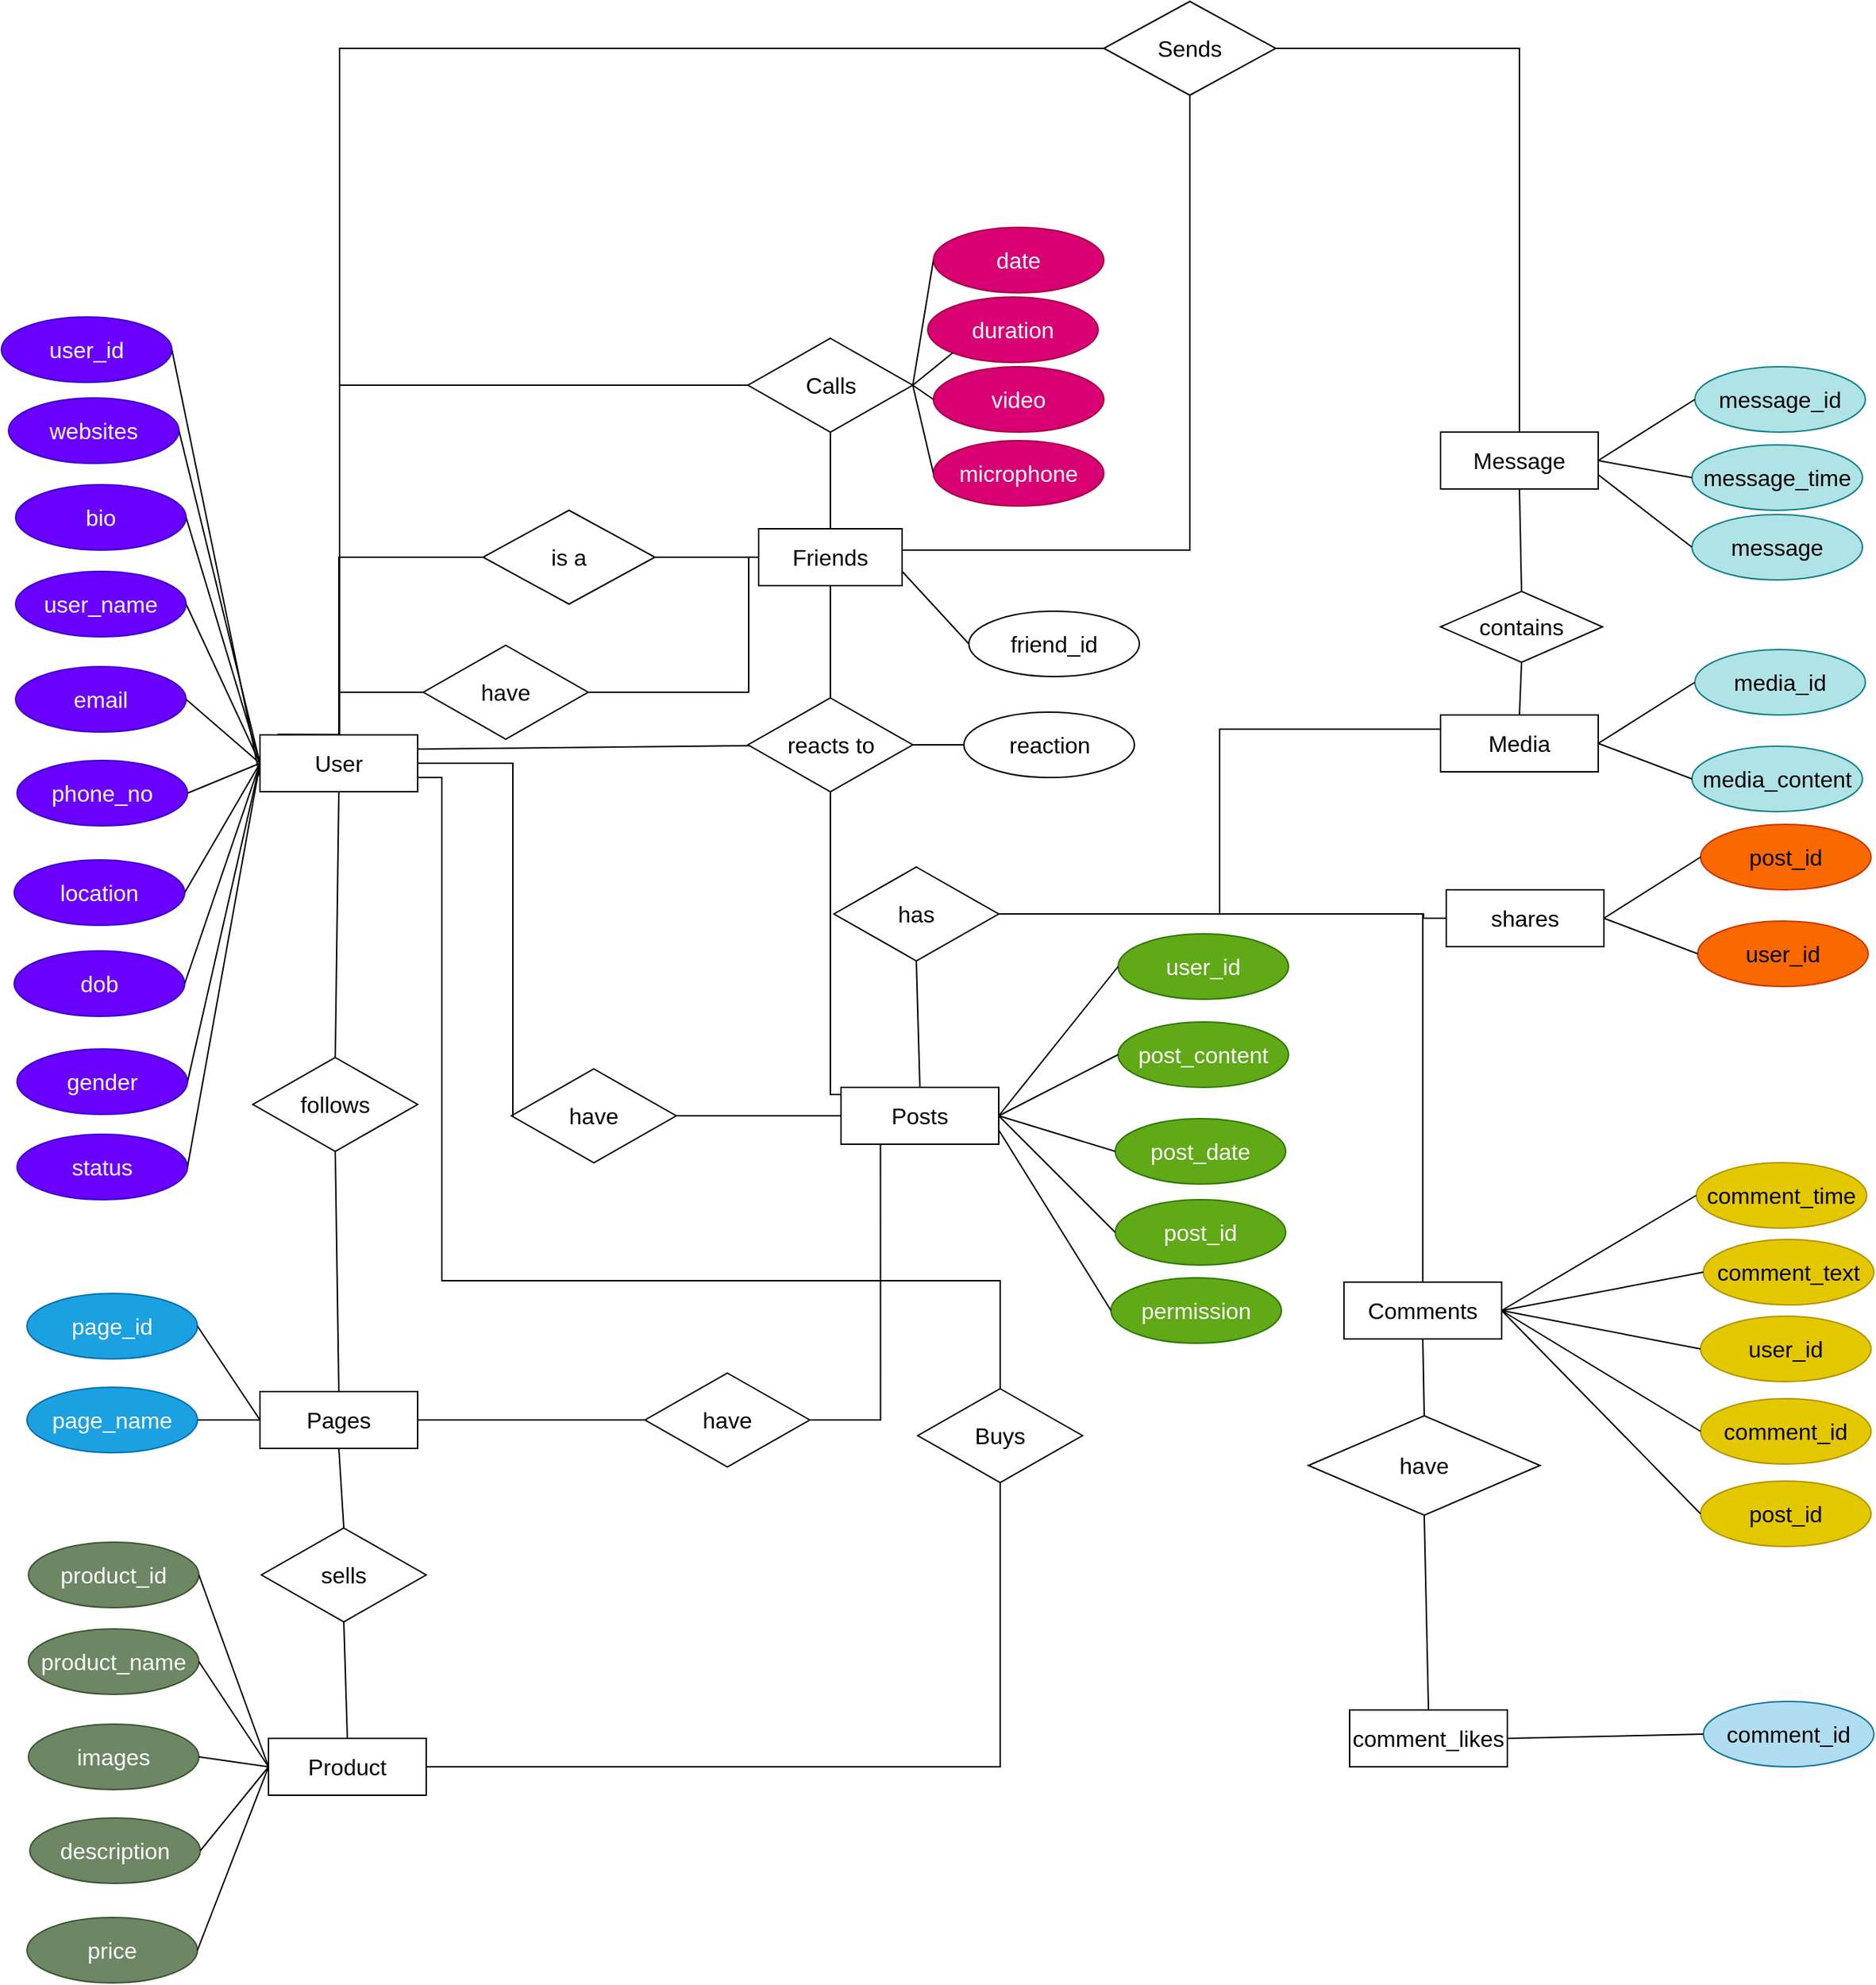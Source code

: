 <mxfile version="21.1.8" type="github">
  <diagram name="Page-1" id="-8sN3UPDvLvvLBqeQGYQ">
    <mxGraphModel dx="1450" dy="941" grid="0" gridSize="10" guides="1" tooltips="1" connect="1" arrows="1" fold="1" page="0" pageScale="1" pageWidth="850" pageHeight="1100" math="0" shadow="0">
      <root>
        <mxCell id="0" />
        <mxCell id="1" parent="0" />
        <mxCell id="wl2WWaKPfZZMzR-r66IU-1" value="email" style="ellipse;whiteSpace=wrap;html=1;fontSize=16;fillColor=#6a00ff;strokeColor=#3700CC;fontColor=#ffffff;" parent="1" vertex="1">
          <mxGeometry x="-232" y="114" width="120" height="46" as="geometry" />
        </mxCell>
        <mxCell id="wl2WWaKPfZZMzR-r66IU-2" value="phone_no" style="ellipse;whiteSpace=wrap;html=1;fontSize=16;fillColor=#6a00ff;strokeColor=#3700CC;fontColor=#ffffff;" parent="1" vertex="1">
          <mxGeometry x="-231" y="180" width="120" height="46" as="geometry" />
        </mxCell>
        <mxCell id="wl2WWaKPfZZMzR-r66IU-3" value="User" style="rounded=0;whiteSpace=wrap;html=1;fontSize=16;" parent="1" vertex="1">
          <mxGeometry x="-60" y="162" width="111" height="40" as="geometry" />
        </mxCell>
        <mxCell id="wl2WWaKPfZZMzR-r66IU-4" value="gender" style="ellipse;whiteSpace=wrap;html=1;fontSize=16;fillColor=#6a00ff;strokeColor=#3700CC;fontColor=#ffffff;" parent="1" vertex="1">
          <mxGeometry x="-231" y="383" width="120" height="46" as="geometry" />
        </mxCell>
        <mxCell id="wl2WWaKPfZZMzR-r66IU-5" value="user_name" style="ellipse;whiteSpace=wrap;html=1;fontSize=16;fillColor=#6a00ff;strokeColor=#3700CC;fontColor=#ffffff;" parent="1" vertex="1">
          <mxGeometry x="-232" y="47" width="120" height="46" as="geometry" />
        </mxCell>
        <mxCell id="wl2WWaKPfZZMzR-r66IU-6" value="location" style="ellipse;whiteSpace=wrap;html=1;fontSize=16;fillColor=#6a00ff;strokeColor=#3700CC;fontColor=#ffffff;" parent="1" vertex="1">
          <mxGeometry x="-233" y="250" width="120" height="46" as="geometry" />
        </mxCell>
        <mxCell id="wl2WWaKPfZZMzR-r66IU-7" value="dob" style="ellipse;whiteSpace=wrap;html=1;fontSize=16;fillColor=#6a00ff;strokeColor=#3700CC;fontColor=#ffffff;" parent="1" vertex="1">
          <mxGeometry x="-233" y="314" width="120" height="46" as="geometry" />
        </mxCell>
        <mxCell id="wl2WWaKPfZZMzR-r66IU-8" value="bio" style="ellipse;whiteSpace=wrap;html=1;fontSize=16;fillColor=#6a00ff;strokeColor=#3700CC;fontColor=#ffffff;" parent="1" vertex="1">
          <mxGeometry x="-232" y="-14" width="120" height="46" as="geometry" />
        </mxCell>
        <mxCell id="wl2WWaKPfZZMzR-r66IU-10" value="" style="endArrow=none;html=1;rounded=0;fontSize=12;startSize=8;endSize=8;curved=1;entryX=0;entryY=0.5;entryDx=0;entryDy=0;exitX=1;exitY=0.5;exitDx=0;exitDy=0;" parent="1" source="wl2WWaKPfZZMzR-r66IU-8" target="wl2WWaKPfZZMzR-r66IU-3" edge="1">
          <mxGeometry width="50" height="50" relative="1" as="geometry">
            <mxPoint x="-103" y="13" as="sourcePoint" />
            <mxPoint x="-53" y="-37" as="targetPoint" />
          </mxGeometry>
        </mxCell>
        <mxCell id="wl2WWaKPfZZMzR-r66IU-13" value="" style="endArrow=none;html=1;rounded=0;fontSize=12;startSize=8;endSize=8;curved=1;entryX=0;entryY=0.5;entryDx=0;entryDy=0;exitX=1;exitY=0.5;exitDx=0;exitDy=0;" parent="1" source="wl2WWaKPfZZMzR-r66IU-6" target="wl2WWaKPfZZMzR-r66IU-3" edge="1">
          <mxGeometry width="50" height="50" relative="1" as="geometry">
            <mxPoint x="-103" y="273" as="sourcePoint" />
            <mxPoint x="-60" y="444" as="targetPoint" />
          </mxGeometry>
        </mxCell>
        <mxCell id="wl2WWaKPfZZMzR-r66IU-14" value="" style="endArrow=none;html=1;rounded=0;fontSize=12;startSize=8;endSize=8;curved=1;exitX=1;exitY=0.5;exitDx=0;exitDy=0;entryX=0;entryY=0.5;entryDx=0;entryDy=0;" parent="1" source="wl2WWaKPfZZMzR-r66IU-7" target="wl2WWaKPfZZMzR-r66IU-3" edge="1">
          <mxGeometry width="50" height="50" relative="1" as="geometry">
            <mxPoint x="-107" y="338" as="sourcePoint" />
            <mxPoint x="-64" y="247" as="targetPoint" />
          </mxGeometry>
        </mxCell>
        <mxCell id="wl2WWaKPfZZMzR-r66IU-15" value="" style="endArrow=none;html=1;rounded=0;fontSize=12;startSize=8;endSize=8;curved=1;entryX=0;entryY=0.5;entryDx=0;entryDy=0;exitX=1;exitY=0.5;exitDx=0;exitDy=0;" parent="1" source="wl2WWaKPfZZMzR-r66IU-4" target="wl2WWaKPfZZMzR-r66IU-3" edge="1">
          <mxGeometry width="50" height="50" relative="1" as="geometry">
            <mxPoint x="-111" y="404" as="sourcePoint" />
            <mxPoint x="-64" y="258" as="targetPoint" />
          </mxGeometry>
        </mxCell>
        <mxCell id="wl2WWaKPfZZMzR-r66IU-16" value="" style="endArrow=none;html=1;rounded=0;fontSize=12;startSize=8;endSize=8;curved=1;entryX=0;entryY=0.5;entryDx=0;entryDy=0;exitX=1;exitY=0.5;exitDx=0;exitDy=0;" parent="1" source="wl2WWaKPfZZMzR-r66IU-2" target="wl2WWaKPfZZMzR-r66IU-3" edge="1">
          <mxGeometry width="50" height="50" relative="1" as="geometry">
            <mxPoint x="-107" y="206" as="sourcePoint" />
            <mxPoint x="-56" y="-16" as="targetPoint" />
          </mxGeometry>
        </mxCell>
        <mxCell id="wl2WWaKPfZZMzR-r66IU-17" value="" style="endArrow=none;html=1;rounded=0;fontSize=12;startSize=8;endSize=8;curved=1;entryX=0;entryY=0.5;entryDx=0;entryDy=0;exitX=1;exitY=0.5;exitDx=0;exitDy=0;" parent="1" source="wl2WWaKPfZZMzR-r66IU-1" target="wl2WWaKPfZZMzR-r66IU-3" edge="1">
          <mxGeometry width="50" height="50" relative="1" as="geometry">
            <mxPoint x="-111" y="138" as="sourcePoint" />
            <mxPoint x="-64" y="114" as="targetPoint" />
          </mxGeometry>
        </mxCell>
        <mxCell id="wl2WWaKPfZZMzR-r66IU-18" value="" style="endArrow=none;html=1;rounded=0;fontSize=12;startSize=8;endSize=8;curved=1;entryX=0;entryY=0.5;entryDx=0;entryDy=0;exitX=1;exitY=0.5;exitDx=0;exitDy=0;" parent="1" source="wl2WWaKPfZZMzR-r66IU-5" target="wl2WWaKPfZZMzR-r66IU-3" edge="1">
          <mxGeometry width="50" height="50" relative="1" as="geometry">
            <mxPoint x="-107" y="70" as="sourcePoint" />
            <mxPoint x="-56" y="114" as="targetPoint" />
          </mxGeometry>
        </mxCell>
        <mxCell id="wl2WWaKPfZZMzR-r66IU-34" value="page_id" style="ellipse;whiteSpace=wrap;html=1;fontSize=16;fillColor=#1ba1e2;fontColor=#ffffff;strokeColor=#006EAF;" parent="1" vertex="1">
          <mxGeometry x="-224" y="555" width="120" height="46" as="geometry" />
        </mxCell>
        <mxCell id="wl2WWaKPfZZMzR-r66IU-35" value="page_name" style="ellipse;whiteSpace=wrap;html=1;fontSize=16;fillColor=#1ba1e2;fontColor=#ffffff;strokeColor=#006EAF;" parent="1" vertex="1">
          <mxGeometry x="-224" y="621" width="120" height="46" as="geometry" />
        </mxCell>
        <mxCell id="wl2WWaKPfZZMzR-r66IU-36" value="Pages" style="rounded=0;whiteSpace=wrap;html=1;fontSize=16;" parent="1" vertex="1">
          <mxGeometry x="-60" y="624" width="111" height="40" as="geometry" />
        </mxCell>
        <mxCell id="wl2WWaKPfZZMzR-r66IU-46" value="" style="endArrow=none;html=1;rounded=0;fontSize=12;startSize=8;endSize=8;curved=1;entryX=0;entryY=0.5;entryDx=0;entryDy=0;exitX=1;exitY=0.5;exitDx=0;exitDy=0;" parent="1" source="wl2WWaKPfZZMzR-r66IU-35" target="wl2WWaKPfZZMzR-r66IU-36" edge="1">
          <mxGeometry width="50" height="50" relative="1" as="geometry">
            <mxPoint x="-98" y="658" as="sourcePoint" />
            <mxPoint x="-47" y="436" as="targetPoint" />
          </mxGeometry>
        </mxCell>
        <mxCell id="wl2WWaKPfZZMzR-r66IU-47" value="" style="endArrow=none;html=1;rounded=0;fontSize=12;startSize=8;endSize=8;curved=1;entryX=0;entryY=0.5;entryDx=0;entryDy=0;exitX=1;exitY=0.5;exitDx=0;exitDy=0;" parent="1" source="wl2WWaKPfZZMzR-r66IU-34" target="wl2WWaKPfZZMzR-r66IU-36" edge="1">
          <mxGeometry width="50" height="50" relative="1" as="geometry">
            <mxPoint x="-102" y="590" as="sourcePoint" />
            <mxPoint x="-55" y="566" as="targetPoint" />
          </mxGeometry>
        </mxCell>
        <mxCell id="wl2WWaKPfZZMzR-r66IU-56" value="friend_id" style="ellipse;whiteSpace=wrap;html=1;fontSize=16;direction=west;" parent="1" vertex="1">
          <mxGeometry x="439" y="75" width="120" height="46" as="geometry" />
        </mxCell>
        <mxCell id="wl2WWaKPfZZMzR-r66IU-58" value="Friends" style="rounded=0;whiteSpace=wrap;html=1;fontSize=16;direction=west;" parent="1" vertex="1">
          <mxGeometry x="291" y="17" width="101" height="40" as="geometry" />
        </mxCell>
        <mxCell id="wl2WWaKPfZZMzR-r66IU-61" value="reaction" style="ellipse;whiteSpace=wrap;html=1;fontSize=16;direction=east;" parent="1" vertex="1">
          <mxGeometry x="435.5" y="146" width="120" height="46" as="geometry" />
        </mxCell>
        <mxCell id="wl2WWaKPfZZMzR-r66IU-67" value="post_id" style="ellipse;whiteSpace=wrap;html=1;fontSize=16;direction=west;fillColor=#fa6800;fontColor=#000000;strokeColor=#C73500;" parent="1" vertex="1">
          <mxGeometry x="954" y="225" width="120" height="46" as="geometry" />
        </mxCell>
        <mxCell id="wl2WWaKPfZZMzR-r66IU-68" value="user_id" style="ellipse;whiteSpace=wrap;html=1;fontSize=16;direction=west;fillColor=#fa6800;fontColor=#000000;strokeColor=#C73500;" parent="1" vertex="1">
          <mxGeometry x="952" y="293" width="120" height="46" as="geometry" />
        </mxCell>
        <mxCell id="wl2WWaKPfZZMzR-r66IU-69" value="shares" style="rounded=0;whiteSpace=wrap;html=1;fontSize=16;direction=west;" parent="1" vertex="1">
          <mxGeometry x="775" y="271" width="111" height="40" as="geometry" />
        </mxCell>
        <mxCell id="wl2WWaKPfZZMzR-r66IU-70" value="" style="endArrow=none;html=1;rounded=0;fontSize=12;startSize=8;endSize=8;curved=1;entryX=0;entryY=0.5;entryDx=0;entryDy=0;exitX=1;exitY=0.5;exitDx=0;exitDy=0;" parent="1" source="wl2WWaKPfZZMzR-r66IU-68" target="wl2WWaKPfZZMzR-r66IU-69" edge="1">
          <mxGeometry width="50" height="50" relative="1" as="geometry">
            <mxPoint x="737" y="305" as="sourcePoint" />
            <mxPoint x="788" y="83" as="targetPoint" />
          </mxGeometry>
        </mxCell>
        <mxCell id="wl2WWaKPfZZMzR-r66IU-71" value="" style="endArrow=none;html=1;rounded=0;fontSize=12;startSize=8;endSize=8;curved=1;entryX=0;entryY=0.5;entryDx=0;entryDy=0;exitX=1;exitY=0.5;exitDx=0;exitDy=0;" parent="1" source="wl2WWaKPfZZMzR-r66IU-67" target="wl2WWaKPfZZMzR-r66IU-69" edge="1">
          <mxGeometry width="50" height="50" relative="1" as="geometry">
            <mxPoint x="733" y="237" as="sourcePoint" />
            <mxPoint x="780" y="213" as="targetPoint" />
          </mxGeometry>
        </mxCell>
        <mxCell id="wl2WWaKPfZZMzR-r66IU-72" value="comment_time" style="ellipse;whiteSpace=wrap;html=1;fontSize=16;direction=west;fillColor=#e3c800;fontColor=#000000;strokeColor=#B09500;" parent="1" vertex="1">
          <mxGeometry x="951" y="463" width="120" height="46" as="geometry" />
        </mxCell>
        <mxCell id="wl2WWaKPfZZMzR-r66IU-73" value="user_id" style="ellipse;whiteSpace=wrap;html=1;fontSize=16;direction=west;fillColor=#e3c800;fontColor=#000000;strokeColor=#B09500;" parent="1" vertex="1">
          <mxGeometry x="954" y="571" width="120" height="46" as="geometry" />
        </mxCell>
        <mxCell id="wl2WWaKPfZZMzR-r66IU-74" value="Comments" style="rounded=0;whiteSpace=wrap;html=1;fontSize=16;direction=west;" parent="1" vertex="1">
          <mxGeometry x="703" y="547" width="111" height="40" as="geometry" />
        </mxCell>
        <mxCell id="wl2WWaKPfZZMzR-r66IU-75" value="" style="endArrow=none;html=1;rounded=0;fontSize=12;startSize=8;endSize=8;curved=1;entryX=0;entryY=0.5;entryDx=0;entryDy=0;exitX=1;exitY=0.5;exitDx=0;exitDy=0;" parent="1" source="wl2WWaKPfZZMzR-r66IU-73" target="wl2WWaKPfZZMzR-r66IU-74" edge="1">
          <mxGeometry width="50" height="50" relative="1" as="geometry">
            <mxPoint x="723" y="583" as="sourcePoint" />
            <mxPoint x="774" y="361" as="targetPoint" />
          </mxGeometry>
        </mxCell>
        <mxCell id="wl2WWaKPfZZMzR-r66IU-76" value="" style="endArrow=none;html=1;rounded=0;fontSize=12;startSize=8;endSize=8;curved=1;entryX=0;entryY=0.5;entryDx=0;entryDy=0;exitX=1;exitY=0.5;exitDx=0;exitDy=0;" parent="1" source="wl2WWaKPfZZMzR-r66IU-72" target="wl2WWaKPfZZMzR-r66IU-74" edge="1">
          <mxGeometry width="50" height="50" relative="1" as="geometry">
            <mxPoint x="719" y="515" as="sourcePoint" />
            <mxPoint x="766" y="491" as="targetPoint" />
          </mxGeometry>
        </mxCell>
        <mxCell id="wl2WWaKPfZZMzR-r66IU-77" value="post_id" style="ellipse;whiteSpace=wrap;html=1;fontSize=16;direction=west;fillColor=#e3c800;fontColor=#000000;strokeColor=#B09500;" parent="1" vertex="1">
          <mxGeometry x="954" y="687" width="120" height="46" as="geometry" />
        </mxCell>
        <mxCell id="wl2WWaKPfZZMzR-r66IU-78" value="comment_id" style="ellipse;whiteSpace=wrap;html=1;fontSize=16;direction=west;fillColor=#e3c800;fontColor=#000000;strokeColor=#B09500;" parent="1" vertex="1">
          <mxGeometry x="954" y="629" width="120" height="46" as="geometry" />
        </mxCell>
        <mxCell id="wl2WWaKPfZZMzR-r66IU-79" value="" style="endArrow=none;html=1;rounded=0;fontSize=12;startSize=8;endSize=8;curved=1;exitX=1;exitY=0.5;exitDx=0;exitDy=0;entryX=0;entryY=0.5;entryDx=0;entryDy=0;" parent="1" source="wl2WWaKPfZZMzR-r66IU-78" target="wl2WWaKPfZZMzR-r66IU-74" edge="1">
          <mxGeometry width="50" height="50" relative="1" as="geometry">
            <mxPoint x="721" y="594" as="sourcePoint" />
            <mxPoint x="870" y="580" as="targetPoint" />
          </mxGeometry>
        </mxCell>
        <mxCell id="wl2WWaKPfZZMzR-r66IU-80" value="" style="endArrow=none;html=1;rounded=0;fontSize=12;startSize=8;endSize=8;curved=1;entryX=0;entryY=0.5;entryDx=0;entryDy=0;exitX=1;exitY=0.5;exitDx=0;exitDy=0;" parent="1" source="wl2WWaKPfZZMzR-r66IU-77" target="wl2WWaKPfZZMzR-r66IU-74" edge="1">
          <mxGeometry width="50" height="50" relative="1" as="geometry">
            <mxPoint x="717" y="526" as="sourcePoint" />
            <mxPoint x="870" y="580" as="targetPoint" />
          </mxGeometry>
        </mxCell>
        <mxCell id="wl2WWaKPfZZMzR-r66IU-82" value="comment_id" style="ellipse;whiteSpace=wrap;html=1;fontSize=16;direction=west;fillColor=#b1ddf0;strokeColor=#10739e;" parent="1" vertex="1">
          <mxGeometry x="956" y="842" width="120" height="46" as="geometry" />
        </mxCell>
        <mxCell id="wl2WWaKPfZZMzR-r66IU-83" value="comment_likes" style="rounded=0;whiteSpace=wrap;html=1;fontSize=16;direction=west;" parent="1" vertex="1">
          <mxGeometry x="707" y="848" width="111" height="40" as="geometry" />
        </mxCell>
        <mxCell id="wl2WWaKPfZZMzR-r66IU-84" value="" style="endArrow=none;html=1;rounded=0;fontSize=12;startSize=8;endSize=8;curved=1;entryX=0;entryY=0.5;entryDx=0;entryDy=0;exitX=1;exitY=0.5;exitDx=0;exitDy=0;" parent="1" source="wl2WWaKPfZZMzR-r66IU-82" target="wl2WWaKPfZZMzR-r66IU-83" edge="1">
          <mxGeometry width="50" height="50" relative="1" as="geometry">
            <mxPoint x="892.0" y="865" as="sourcePoint" />
            <mxPoint x="720" y="660" as="targetPoint" />
          </mxGeometry>
        </mxCell>
        <mxCell id="wl2WWaKPfZZMzR-r66IU-86" value="post_content" style="ellipse;whiteSpace=wrap;html=1;fontSize=16;direction=west;fillColor=#60a917;fontColor=#ffffff;strokeColor=#2D7600;" parent="1" vertex="1">
          <mxGeometry x="544" y="364" width="120" height="46" as="geometry" />
        </mxCell>
        <mxCell id="wl2WWaKPfZZMzR-r66IU-87" value="post_date" style="ellipse;whiteSpace=wrap;html=1;fontSize=16;direction=west;fillColor=#60a917;fontColor=#ffffff;strokeColor=#2D7600;" parent="1" vertex="1">
          <mxGeometry x="542" y="432" width="120" height="46" as="geometry" />
        </mxCell>
        <mxCell id="wl2WWaKPfZZMzR-r66IU-88" value="Posts" style="rounded=0;whiteSpace=wrap;html=1;fontSize=16;direction=west;" parent="1" vertex="1">
          <mxGeometry x="349" y="410" width="111" height="40" as="geometry" />
        </mxCell>
        <mxCell id="wl2WWaKPfZZMzR-r66IU-89" value="" style="endArrow=none;html=1;rounded=0;fontSize=12;startSize=8;endSize=8;curved=1;entryX=0;entryY=0.5;entryDx=0;entryDy=0;exitX=1;exitY=0.5;exitDx=0;exitDy=0;" parent="1" source="wl2WWaKPfZZMzR-r66IU-87" target="wl2WWaKPfZZMzR-r66IU-88" edge="1">
          <mxGeometry width="50" height="50" relative="1" as="geometry">
            <mxPoint x="311" y="444" as="sourcePoint" />
            <mxPoint x="362" y="222" as="targetPoint" />
          </mxGeometry>
        </mxCell>
        <mxCell id="wl2WWaKPfZZMzR-r66IU-90" value="" style="endArrow=none;html=1;rounded=0;fontSize=12;startSize=8;endSize=8;curved=1;entryX=0;entryY=0.5;entryDx=0;entryDy=0;exitX=1;exitY=0.5;exitDx=0;exitDy=0;" parent="1" source="wl2WWaKPfZZMzR-r66IU-86" target="wl2WWaKPfZZMzR-r66IU-88" edge="1">
          <mxGeometry width="50" height="50" relative="1" as="geometry">
            <mxPoint x="307" y="376" as="sourcePoint" />
            <mxPoint x="354" y="352" as="targetPoint" />
          </mxGeometry>
        </mxCell>
        <mxCell id="wl2WWaKPfZZMzR-r66IU-91" value="post_id" style="ellipse;whiteSpace=wrap;html=1;fontSize=16;direction=west;fillColor=#60a917;fontColor=#ffffff;strokeColor=#2D7600;" parent="1" vertex="1">
          <mxGeometry x="542" y="489" width="120" height="46" as="geometry" />
        </mxCell>
        <mxCell id="wl2WWaKPfZZMzR-r66IU-94" value="" style="endArrow=none;html=1;rounded=0;fontSize=12;startSize=8;endSize=8;curved=1;entryX=0;entryY=0.5;entryDx=0;entryDy=0;exitX=1;exitY=0.5;exitDx=0;exitDy=0;" parent="1" source="wl2WWaKPfZZMzR-r66IU-91" target="wl2WWaKPfZZMzR-r66IU-88" edge="1">
          <mxGeometry width="50" height="50" relative="1" as="geometry">
            <mxPoint x="305" y="387" as="sourcePoint" />
            <mxPoint x="458" y="441" as="targetPoint" />
          </mxGeometry>
        </mxCell>
        <mxCell id="wl2WWaKPfZZMzR-r66IU-95" value="user_id" style="ellipse;whiteSpace=wrap;html=1;fontSize=16;direction=west;fillColor=#60a917;fontColor=#ffffff;strokeColor=#2D7600;" parent="1" vertex="1">
          <mxGeometry x="544" y="302" width="120" height="46" as="geometry" />
        </mxCell>
        <mxCell id="wl2WWaKPfZZMzR-r66IU-96" value="" style="endArrow=none;html=1;rounded=0;fontSize=12;startSize=8;endSize=8;curved=1;exitX=1;exitY=0.5;exitDx=0;exitDy=0;entryX=0;entryY=0.5;entryDx=0;entryDy=0;" parent="1" source="wl2WWaKPfZZMzR-r66IU-95" target="wl2WWaKPfZZMzR-r66IU-88" edge="1">
          <mxGeometry width="50" height="50" relative="1" as="geometry">
            <mxPoint x="307" y="314" as="sourcePoint" />
            <mxPoint x="460" y="368" as="targetPoint" />
          </mxGeometry>
        </mxCell>
        <mxCell id="wl2WWaKPfZZMzR-r66IU-97" value="media_id" style="ellipse;whiteSpace=wrap;html=1;fontSize=16;direction=west;fillColor=#b0e3e6;strokeColor=#0e8088;" parent="1" vertex="1">
          <mxGeometry x="950" y="102" width="120" height="46" as="geometry" />
        </mxCell>
        <mxCell id="wl2WWaKPfZZMzR-r66IU-98" value="media_content" style="ellipse;whiteSpace=wrap;html=1;fontSize=16;direction=west;fillColor=#b0e3e6;strokeColor=#0e8088;" parent="1" vertex="1">
          <mxGeometry x="948" y="170" width="120" height="46" as="geometry" />
        </mxCell>
        <mxCell id="wl2WWaKPfZZMzR-r66IU-99" value="Media" style="rounded=0;whiteSpace=wrap;html=1;fontSize=16;direction=west;" parent="1" vertex="1">
          <mxGeometry x="771" y="148" width="111" height="40" as="geometry" />
        </mxCell>
        <mxCell id="wl2WWaKPfZZMzR-r66IU-100" value="" style="endArrow=none;html=1;rounded=0;fontSize=12;startSize=8;endSize=8;curved=1;entryX=0;entryY=0.5;entryDx=0;entryDy=0;exitX=1;exitY=0.5;exitDx=0;exitDy=0;" parent="1" source="wl2WWaKPfZZMzR-r66IU-98" target="wl2WWaKPfZZMzR-r66IU-99" edge="1">
          <mxGeometry width="50" height="50" relative="1" as="geometry">
            <mxPoint x="733" y="182" as="sourcePoint" />
            <mxPoint x="784" y="-40" as="targetPoint" />
          </mxGeometry>
        </mxCell>
        <mxCell id="wl2WWaKPfZZMzR-r66IU-101" value="" style="endArrow=none;html=1;rounded=0;fontSize=12;startSize=8;endSize=8;curved=1;entryX=0;entryY=0.5;entryDx=0;entryDy=0;exitX=1;exitY=0.5;exitDx=0;exitDy=0;" parent="1" source="wl2WWaKPfZZMzR-r66IU-97" target="wl2WWaKPfZZMzR-r66IU-99" edge="1">
          <mxGeometry width="50" height="50" relative="1" as="geometry">
            <mxPoint x="729" y="114" as="sourcePoint" />
            <mxPoint x="776" y="90" as="targetPoint" />
          </mxGeometry>
        </mxCell>
        <mxCell id="wl2WWaKPfZZMzR-r66IU-104" value="comment_text" style="ellipse;whiteSpace=wrap;html=1;fontSize=16;direction=west;fillColor=#e3c800;fontColor=#000000;strokeColor=#B09500;" parent="1" vertex="1">
          <mxGeometry x="956" y="517" width="120" height="46" as="geometry" />
        </mxCell>
        <mxCell id="wl2WWaKPfZZMzR-r66IU-105" value="" style="endArrow=none;html=1;rounded=0;fontSize=12;startSize=8;endSize=8;curved=1;exitX=1;exitY=0.5;exitDx=0;exitDy=0;entryX=0;entryY=0.5;entryDx=0;entryDy=0;" parent="1" source="wl2WWaKPfZZMzR-r66IU-104" target="wl2WWaKPfZZMzR-r66IU-74" edge="1">
          <mxGeometry width="50" height="50" relative="1" as="geometry">
            <mxPoint x="724" y="628" as="sourcePoint" />
            <mxPoint x="873" y="567" as="targetPoint" />
          </mxGeometry>
        </mxCell>
        <mxCell id="wl2WWaKPfZZMzR-r66IU-106" value="have" style="rhombus;whiteSpace=wrap;html=1;fontSize=16;" parent="1" vertex="1">
          <mxGeometry x="117" y="397" width="116" height="66" as="geometry" />
        </mxCell>
        <mxCell id="wl2WWaKPfZZMzR-r66IU-107" value="" style="endArrow=none;html=1;rounded=0;fontSize=12;startSize=8;endSize=8;curved=1;entryX=1;entryY=0.5;entryDx=0;entryDy=0;exitX=1;exitY=0.5;exitDx=0;exitDy=0;" parent="1" source="wl2WWaKPfZZMzR-r66IU-106" target="wl2WWaKPfZZMzR-r66IU-88" edge="1">
          <mxGeometry width="50" height="50" relative="1" as="geometry">
            <mxPoint x="237" y="415" as="sourcePoint" />
            <mxPoint x="236" y="388" as="targetPoint" />
          </mxGeometry>
        </mxCell>
        <mxCell id="wl2WWaKPfZZMzR-r66IU-108" value="" style="endArrow=none;html=1;rounded=0;fontSize=12;startSize=8;endSize=8;entryX=0;entryY=0.5;entryDx=0;entryDy=0;exitX=1;exitY=0.5;exitDx=0;exitDy=0;edgeStyle=orthogonalEdgeStyle;" parent="1" source="wl2WWaKPfZZMzR-r66IU-3" target="wl2WWaKPfZZMzR-r66IU-106" edge="1">
          <mxGeometry width="50" height="50" relative="1" as="geometry">
            <mxPoint x="55" y="187" as="sourcePoint" />
            <mxPoint x="122" y="180" as="targetPoint" />
            <Array as="points">
              <mxPoint x="118" y="182" />
            </Array>
          </mxGeometry>
        </mxCell>
        <mxCell id="wl2WWaKPfZZMzR-r66IU-112" value="has" style="rhombus;whiteSpace=wrap;html=1;fontSize=16;direction=east;" parent="1" vertex="1">
          <mxGeometry x="344" y="255" width="116" height="66" as="geometry" />
        </mxCell>
        <mxCell id="wl2WWaKPfZZMzR-r66IU-113" value="" style="endArrow=none;html=1;rounded=0;fontSize=12;startSize=8;endSize=8;entryX=1;entryY=0.5;entryDx=0;entryDy=0;exitX=1;exitY=0.5;exitDx=0;exitDy=0;edgeStyle=orthogonalEdgeStyle;" parent="1" source="wl2WWaKPfZZMzR-r66IU-112" target="wl2WWaKPfZZMzR-r66IU-69" edge="1">
          <mxGeometry width="50" height="50" relative="1" as="geometry">
            <mxPoint x="657" y="152" as="sourcePoint" />
            <mxPoint x="721" y="162" as="targetPoint" />
            <Array as="points">
              <mxPoint x="759" y="288" />
            </Array>
          </mxGeometry>
        </mxCell>
        <mxCell id="wl2WWaKPfZZMzR-r66IU-115" value="have" style="rhombus;whiteSpace=wrap;html=1;fontSize=16;direction=north;" parent="1" vertex="1">
          <mxGeometry x="678" y="641" width="163" height="70" as="geometry" />
        </mxCell>
        <mxCell id="wl2WWaKPfZZMzR-r66IU-116" value="" style="endArrow=none;html=1;rounded=0;fontSize=12;startSize=8;endSize=8;curved=1;entryX=1;entryY=0.5;entryDx=0;entryDy=0;exitX=0.5;exitY=0;exitDx=0;exitDy=0;" parent="1" source="wl2WWaKPfZZMzR-r66IU-74" target="wl2WWaKPfZZMzR-r66IU-115" edge="1">
          <mxGeometry width="50" height="50" relative="1" as="geometry">
            <mxPoint x="873" y="646" as="sourcePoint" />
            <mxPoint x="809" y="636" as="targetPoint" />
          </mxGeometry>
        </mxCell>
        <mxCell id="wl2WWaKPfZZMzR-r66IU-117" value="" style="endArrow=none;html=1;rounded=0;fontSize=12;startSize=8;endSize=8;curved=1;entryX=0.5;entryY=1;entryDx=0;entryDy=0;exitX=0;exitY=0.5;exitDx=0;exitDy=0;" parent="1" source="wl2WWaKPfZZMzR-r66IU-115" target="wl2WWaKPfZZMzR-r66IU-83" edge="1">
          <mxGeometry width="50" height="50" relative="1" as="geometry">
            <mxPoint x="694" y="643" as="sourcePoint" />
            <mxPoint x="623" y="645" as="targetPoint" />
          </mxGeometry>
        </mxCell>
        <mxCell id="wl2WWaKPfZZMzR-r66IU-118" value="" style="endArrow=none;html=1;rounded=0;fontSize=12;startSize=8;endSize=8;curved=1;exitX=0.5;exitY=1;exitDx=0;exitDy=0;entryX=0.5;entryY=1;entryDx=0;entryDy=0;" parent="1" source="wl2WWaKPfZZMzR-r66IU-88" target="wl2WWaKPfZZMzR-r66IU-112" edge="1">
          <mxGeometry width="50" height="50" relative="1" as="geometry">
            <mxPoint x="364" y="352" as="sourcePoint" />
            <mxPoint x="429" y="261" as="targetPoint" />
          </mxGeometry>
        </mxCell>
        <mxCell id="wl2WWaKPfZZMzR-r66IU-124" value="" style="endArrow=none;html=1;rounded=0;fontSize=12;startSize=8;endSize=8;edgeStyle=orthogonalEdgeStyle;exitX=1;exitY=0.75;exitDx=0;exitDy=0;entryX=1;entryY=0.5;entryDx=0;entryDy=0;" parent="1" source="wl2WWaKPfZZMzR-r66IU-99" target="wl2WWaKPfZZMzR-r66IU-112" edge="1">
          <mxGeometry width="50" height="50" relative="1" as="geometry">
            <mxPoint x="334" y="74" as="sourcePoint" />
            <mxPoint x="549" y="152" as="targetPoint" />
          </mxGeometry>
        </mxCell>
        <mxCell id="wl2WWaKPfZZMzR-r66IU-129" value="" style="endArrow=none;html=1;rounded=0;fontSize=12;startSize=8;endSize=8;edgeStyle=orthogonalEdgeStyle;entryX=0.5;entryY=1;entryDx=0;entryDy=0;exitX=1;exitY=0.5;exitDx=0;exitDy=0;" parent="1" source="wl2WWaKPfZZMzR-r66IU-112" target="wl2WWaKPfZZMzR-r66IU-74" edge="1">
          <mxGeometry width="50" height="50" relative="1" as="geometry">
            <mxPoint x="476" y="29" as="sourcePoint" />
            <mxPoint x="830" y="181" as="targetPoint" />
            <Array as="points">
              <mxPoint x="758" y="288" />
            </Array>
          </mxGeometry>
        </mxCell>
        <mxCell id="wl2WWaKPfZZMzR-r66IU-130" value="Calls" style="rhombus;whiteSpace=wrap;html=1;fontSize=16;direction=east;" parent="1" vertex="1">
          <mxGeometry x="283.5" y="-117" width="116" height="66" as="geometry" />
        </mxCell>
        <mxCell id="wl2WWaKPfZZMzR-r66IU-132" value="" style="endArrow=none;html=1;rounded=0;fontSize=12;startSize=8;endSize=8;entryX=0;entryY=0.5;entryDx=0;entryDy=0;exitX=0.75;exitY=0;exitDx=0;exitDy=0;edgeStyle=orthogonalEdgeStyle;" parent="1" source="wl2WWaKPfZZMzR-r66IU-3" target="wl2WWaKPfZZMzR-r66IU-130" edge="1">
          <mxGeometry width="50" height="50" relative="1" as="geometry">
            <mxPoint x="-3" y="62" as="sourcePoint" />
            <mxPoint x="68" y="60" as="targetPoint" />
            <Array as="points">
              <mxPoint x="-4" y="162" />
              <mxPoint x="-4" y="-84" />
            </Array>
          </mxGeometry>
        </mxCell>
        <mxCell id="wl2WWaKPfZZMzR-r66IU-133" value="follows" style="rhombus;whiteSpace=wrap;html=1;fontSize=16;" parent="1" vertex="1">
          <mxGeometry x="-65" y="389" width="116" height="66" as="geometry" />
        </mxCell>
        <mxCell id="wl2WWaKPfZZMzR-r66IU-134" value="" style="endArrow=none;html=1;rounded=0;fontSize=12;startSize=8;endSize=8;curved=1;entryX=0.5;entryY=0;entryDx=0;entryDy=0;exitX=0.5;exitY=1;exitDx=0;exitDy=0;" parent="1" source="wl2WWaKPfZZMzR-r66IU-3" target="wl2WWaKPfZZMzR-r66IU-133" edge="1">
          <mxGeometry width="50" height="50" relative="1" as="geometry">
            <mxPoint x="44" y="301" as="sourcePoint" />
            <mxPoint x="-23" y="303" as="targetPoint" />
          </mxGeometry>
        </mxCell>
        <mxCell id="wl2WWaKPfZZMzR-r66IU-135" value="" style="endArrow=none;html=1;rounded=0;fontSize=12;startSize=8;endSize=8;curved=1;entryX=0.5;entryY=0;entryDx=0;entryDy=0;exitX=0.5;exitY=1;exitDx=0;exitDy=0;" parent="1" source="wl2WWaKPfZZMzR-r66IU-133" target="wl2WWaKPfZZMzR-r66IU-36" edge="1">
          <mxGeometry width="50" height="50" relative="1" as="geometry">
            <mxPoint x="90" y="416" as="sourcePoint" />
            <mxPoint x="90" y="624" as="targetPoint" />
          </mxGeometry>
        </mxCell>
        <mxCell id="wl2WWaKPfZZMzR-r66IU-136" value="have" style="rhombus;whiteSpace=wrap;html=1;fontSize=16;" parent="1" vertex="1">
          <mxGeometry x="55" y="99" width="116" height="66" as="geometry" />
        </mxCell>
        <mxCell id="wl2WWaKPfZZMzR-r66IU-138" value="" style="endArrow=none;html=1;rounded=0;fontSize=12;startSize=8;endSize=8;entryX=1;entryY=0.5;entryDx=0;entryDy=0;edgeStyle=orthogonalEdgeStyle;exitX=1;exitY=0.5;exitDx=0;exitDy=0;" parent="1" source="wl2WWaKPfZZMzR-r66IU-136" target="wl2WWaKPfZZMzR-r66IU-58" edge="1">
          <mxGeometry width="50" height="50" relative="1" as="geometry">
            <mxPoint x="171" y="145" as="sourcePoint" />
            <mxPoint x="83.14" y="201" as="targetPoint" />
            <Array as="points">
              <mxPoint x="284" y="132" />
              <mxPoint x="284" y="37" />
            </Array>
          </mxGeometry>
        </mxCell>
        <mxCell id="wl2WWaKPfZZMzR-r66IU-139" value="is a" style="rhombus;whiteSpace=wrap;html=1;fontSize=16;" parent="1" vertex="1">
          <mxGeometry x="97" y="4" width="121" height="66" as="geometry" />
        </mxCell>
        <mxCell id="wl2WWaKPfZZMzR-r66IU-142" value="have" style="rhombus;whiteSpace=wrap;html=1;fontSize=16;" parent="1" vertex="1">
          <mxGeometry x="211" y="611" width="116" height="66" as="geometry" />
        </mxCell>
        <mxCell id="wl2WWaKPfZZMzR-r66IU-143" value="" style="endArrow=none;html=1;rounded=0;fontSize=12;startSize=8;endSize=8;entryX=0.75;entryY=0;entryDx=0;entryDy=0;exitX=1;exitY=0.5;exitDx=0;exitDy=0;edgeStyle=orthogonalEdgeStyle;" parent="1" source="wl2WWaKPfZZMzR-r66IU-142" target="wl2WWaKPfZZMzR-r66IU-88" edge="1">
          <mxGeometry width="50" height="50" relative="1" as="geometry">
            <mxPoint x="375.0" y="649" as="sourcePoint" />
            <mxPoint x="453" y="364" as="targetPoint" />
          </mxGeometry>
        </mxCell>
        <mxCell id="wl2WWaKPfZZMzR-r66IU-144" value="" style="endArrow=none;html=1;rounded=0;fontSize=12;startSize=8;endSize=8;curved=1;entryX=0;entryY=0.5;entryDx=0;entryDy=0;exitX=1;exitY=0.5;exitDx=0;exitDy=0;" parent="1" source="wl2WWaKPfZZMzR-r66IU-36" target="wl2WWaKPfZZMzR-r66IU-142" edge="1">
          <mxGeometry width="50" height="50" relative="1" as="geometry">
            <mxPoint x="155" y="358" as="sourcePoint" />
            <mxPoint x="226" y="356" as="targetPoint" />
          </mxGeometry>
        </mxCell>
        <mxCell id="wl2WWaKPfZZMzR-r66IU-165" value="images" style="ellipse;whiteSpace=wrap;html=1;fontSize=16;fillColor=#6d8764;strokeColor=#3A5431;fontColor=#ffffff;" parent="1" vertex="1">
          <mxGeometry x="-223" y="858" width="120" height="46" as="geometry" />
        </mxCell>
        <mxCell id="wl2WWaKPfZZMzR-r66IU-166" value="description" style="ellipse;whiteSpace=wrap;html=1;fontSize=16;fillColor=#6d8764;strokeColor=#3A5431;fontColor=#ffffff;" parent="1" vertex="1">
          <mxGeometry x="-222" y="924" width="120" height="46" as="geometry" />
        </mxCell>
        <mxCell id="wl2WWaKPfZZMzR-r66IU-167" value="Product" style="rounded=0;whiteSpace=wrap;html=1;fontSize=16;" parent="1" vertex="1">
          <mxGeometry x="-54" y="868" width="111" height="40" as="geometry" />
        </mxCell>
        <mxCell id="wl2WWaKPfZZMzR-r66IU-169" value="product_name" style="ellipse;whiteSpace=wrap;html=1;fontSize=16;fillColor=#6d8764;strokeColor=#3A5431;fontColor=#ffffff;" parent="1" vertex="1">
          <mxGeometry x="-223" y="791" width="120" height="46" as="geometry" />
        </mxCell>
        <mxCell id="wl2WWaKPfZZMzR-r66IU-170" value="price" style="ellipse;whiteSpace=wrap;html=1;fontSize=16;fillColor=#6d8764;strokeColor=#3A5431;fontColor=#ffffff;" parent="1" vertex="1">
          <mxGeometry x="-224" y="994" width="120" height="46" as="geometry" />
        </mxCell>
        <mxCell id="wl2WWaKPfZZMzR-r66IU-172" value="product_id" style="ellipse;whiteSpace=wrap;html=1;fontSize=16;fillColor=#6d8764;strokeColor=#3A5431;fontColor=#ffffff;" parent="1" vertex="1">
          <mxGeometry x="-223" y="730" width="120" height="46" as="geometry" />
        </mxCell>
        <mxCell id="wl2WWaKPfZZMzR-r66IU-173" value="" style="endArrow=none;html=1;rounded=0;fontSize=12;startSize=8;endSize=8;curved=1;entryX=0;entryY=0.5;entryDx=0;entryDy=0;exitX=1;exitY=0.5;exitDx=0;exitDy=0;" parent="1" source="wl2WWaKPfZZMzR-r66IU-172" target="wl2WWaKPfZZMzR-r66IU-167" edge="1">
          <mxGeometry width="50" height="50" relative="1" as="geometry">
            <mxPoint x="-97" y="744" as="sourcePoint" />
            <mxPoint x="-47" y="694" as="targetPoint" />
          </mxGeometry>
        </mxCell>
        <mxCell id="wl2WWaKPfZZMzR-r66IU-174" value="" style="endArrow=none;html=1;rounded=0;fontSize=12;startSize=8;endSize=8;curved=1;entryX=0;entryY=0.5;entryDx=0;entryDy=0;exitX=1;exitY=0.5;exitDx=0;exitDy=0;" parent="1" source="wl2WWaKPfZZMzR-r66IU-170" target="wl2WWaKPfZZMzR-r66IU-167" edge="1">
          <mxGeometry width="50" height="50" relative="1" as="geometry">
            <mxPoint x="-97" y="1004" as="sourcePoint" />
            <mxPoint x="-54" y="1175" as="targetPoint" />
          </mxGeometry>
        </mxCell>
        <mxCell id="wl2WWaKPfZZMzR-r66IU-177" value="" style="endArrow=none;html=1;rounded=0;fontSize=12;startSize=8;endSize=8;curved=1;entryX=0;entryY=0.5;entryDx=0;entryDy=0;exitX=1;exitY=0.5;exitDx=0;exitDy=0;" parent="1" source="wl2WWaKPfZZMzR-r66IU-166" target="wl2WWaKPfZZMzR-r66IU-167" edge="1">
          <mxGeometry width="50" height="50" relative="1" as="geometry">
            <mxPoint x="-101" y="937" as="sourcePoint" />
            <mxPoint x="-50" y="715" as="targetPoint" />
          </mxGeometry>
        </mxCell>
        <mxCell id="wl2WWaKPfZZMzR-r66IU-178" value="" style="endArrow=none;html=1;rounded=0;fontSize=12;startSize=8;endSize=8;curved=1;entryX=0;entryY=0.5;entryDx=0;entryDy=0;exitX=1;exitY=0.5;exitDx=0;exitDy=0;" parent="1" source="wl2WWaKPfZZMzR-r66IU-165" target="wl2WWaKPfZZMzR-r66IU-167" edge="1">
          <mxGeometry width="50" height="50" relative="1" as="geometry">
            <mxPoint x="-105" y="869" as="sourcePoint" />
            <mxPoint x="-58" y="845" as="targetPoint" />
          </mxGeometry>
        </mxCell>
        <mxCell id="wl2WWaKPfZZMzR-r66IU-179" value="" style="endArrow=none;html=1;rounded=0;fontSize=12;startSize=8;endSize=8;curved=1;entryX=0;entryY=0.5;entryDx=0;entryDy=0;exitX=1;exitY=0.5;exitDx=0;exitDy=0;" parent="1" source="wl2WWaKPfZZMzR-r66IU-169" target="wl2WWaKPfZZMzR-r66IU-167" edge="1">
          <mxGeometry width="50" height="50" relative="1" as="geometry">
            <mxPoint x="-101" y="801" as="sourcePoint" />
            <mxPoint x="-50" y="845" as="targetPoint" />
          </mxGeometry>
        </mxCell>
        <mxCell id="wl2WWaKPfZZMzR-r66IU-182" value="sells" style="rhombus;whiteSpace=wrap;html=1;fontSize=16;" parent="1" vertex="1">
          <mxGeometry x="-59" y="720" width="116" height="66" as="geometry" />
        </mxCell>
        <mxCell id="wl2WWaKPfZZMzR-r66IU-183" value="" style="endArrow=none;html=1;rounded=0;fontSize=12;startSize=8;endSize=8;curved=1;entryX=0.5;entryY=0;entryDx=0;entryDy=0;exitX=0.5;exitY=1;exitDx=0;exitDy=0;" parent="1" source="wl2WWaKPfZZMzR-r66IU-36" target="wl2WWaKPfZZMzR-r66IU-182" edge="1">
          <mxGeometry width="50" height="50" relative="1" as="geometry">
            <mxPoint x="-4.5" y="661" as="sourcePoint" />
            <mxPoint x="-17" y="762" as="targetPoint" />
          </mxGeometry>
        </mxCell>
        <mxCell id="wl2WWaKPfZZMzR-r66IU-184" value="" style="endArrow=none;html=1;rounded=0;fontSize=12;startSize=8;endSize=8;curved=1;entryX=0.5;entryY=0;entryDx=0;entryDy=0;exitX=0.5;exitY=1;exitDx=0;exitDy=0;" parent="1" source="wl2WWaKPfZZMzR-r66IU-182" target="wl2WWaKPfZZMzR-r66IU-167" edge="1">
          <mxGeometry width="50" height="50" relative="1" as="geometry">
            <mxPoint x="96" y="875" as="sourcePoint" />
            <mxPoint x="2" y="1083" as="targetPoint" />
          </mxGeometry>
        </mxCell>
        <mxCell id="wl2WWaKPfZZMzR-r66IU-188" value="" style="endArrow=none;html=1;rounded=0;fontSize=12;startSize=8;endSize=8;entryX=0.5;entryY=0;entryDx=0;entryDy=0;exitX=1;exitY=0.75;exitDx=0;exitDy=0;edgeStyle=orthogonalEdgeStyle;" parent="1" source="wl2WWaKPfZZMzR-r66IU-3" target="wl2WWaKPfZZMzR-r66IU-187" edge="1">
          <mxGeometry width="50" height="50" relative="1" as="geometry">
            <mxPoint x="51" y="192" as="sourcePoint" />
            <mxPoint x="57" y="878" as="targetPoint" />
            <Array as="points">
              <mxPoint x="68" y="192" />
              <mxPoint x="68" y="546" />
              <mxPoint x="461" y="546" />
            </Array>
          </mxGeometry>
        </mxCell>
        <mxCell id="wl2WWaKPfZZMzR-r66IU-187" value="Buys" style="rhombus;whiteSpace=wrap;html=1;fontSize=16;" parent="1" vertex="1">
          <mxGeometry x="403" y="622" width="116" height="66" as="geometry" />
        </mxCell>
        <mxCell id="wl2WWaKPfZZMzR-r66IU-189" value="" style="endArrow=none;html=1;rounded=0;fontSize=12;startSize=8;endSize=8;entryX=0.5;entryY=1;entryDx=0;entryDy=0;exitX=1;exitY=0.5;exitDx=0;exitDy=0;edgeStyle=orthogonalEdgeStyle;" parent="1" source="wl2WWaKPfZZMzR-r66IU-167" target="wl2WWaKPfZZMzR-r66IU-187" edge="1">
          <mxGeometry width="50" height="50" relative="1" as="geometry">
            <mxPoint x="207" y="841" as="sourcePoint" />
            <mxPoint x="257" y="791" as="targetPoint" />
          </mxGeometry>
        </mxCell>
        <mxCell id="wl2WWaKPfZZMzR-r66IU-192" value="" style="endArrow=none;html=1;rounded=0;fontSize=12;startSize=8;endSize=8;entryX=0.5;entryY=0;entryDx=0;entryDy=0;exitX=0;exitY=0.5;exitDx=0;exitDy=0;edgeStyle=orthogonalEdgeStyle;" parent="1" source="wl2WWaKPfZZMzR-r66IU-136" target="wl2WWaKPfZZMzR-r66IU-3" edge="1">
          <mxGeometry width="50" height="50" relative="1" as="geometry">
            <mxPoint x="-22" y="-8" as="sourcePoint" />
            <mxPoint x="-266" y="47" as="targetPoint" />
          </mxGeometry>
        </mxCell>
        <mxCell id="wl2WWaKPfZZMzR-r66IU-193" value="reacts to" style="rhombus;whiteSpace=wrap;html=1;fontSize=16;direction=east;" parent="1" vertex="1">
          <mxGeometry x="283.5" y="136" width="116" height="66" as="geometry" />
        </mxCell>
        <mxCell id="wl2WWaKPfZZMzR-r66IU-194" value="" style="endArrow=none;html=1;rounded=0;fontSize=12;startSize=8;endSize=8;edgeStyle=orthogonalEdgeStyle;entryX=0.5;entryY=0;entryDx=0;entryDy=0;exitX=0.5;exitY=0;exitDx=0;exitDy=0;" parent="1" source="wl2WWaKPfZZMzR-r66IU-58" target="wl2WWaKPfZZMzR-r66IU-193" edge="1">
          <mxGeometry width="50" height="50" relative="1" as="geometry">
            <mxPoint x="392" y="27" as="sourcePoint" />
            <mxPoint x="96" y="-248" as="targetPoint" />
          </mxGeometry>
        </mxCell>
        <mxCell id="wl2WWaKPfZZMzR-r66IU-195" value="" style="endArrow=none;html=1;rounded=0;fontSize=12;startSize=8;endSize=8;entryX=1;entryY=0.75;entryDx=0;entryDy=0;exitX=0.5;exitY=1;exitDx=0;exitDy=0;edgeStyle=orthogonalEdgeStyle;" parent="1" source="wl2WWaKPfZZMzR-r66IU-193" target="wl2WWaKPfZZMzR-r66IU-88" edge="1">
          <mxGeometry width="50" height="50" relative="1" as="geometry">
            <mxPoint x="206" y="344.92" as="sourcePoint" />
            <mxPoint x="273" y="347.92" as="targetPoint" />
            <Array as="points">
              <mxPoint x="342" y="415" />
              <mxPoint x="349" y="415" />
            </Array>
          </mxGeometry>
        </mxCell>
        <mxCell id="wl2WWaKPfZZMzR-r66IU-196" value="" style="endArrow=none;html=1;rounded=0;fontSize=12;startSize=8;endSize=8;curved=1;entryX=1;entryY=0.5;entryDx=0;entryDy=0;exitX=0;exitY=0.5;exitDx=0;exitDy=0;" parent="1" source="wl2WWaKPfZZMzR-r66IU-61" target="wl2WWaKPfZZMzR-r66IU-193" edge="1">
          <mxGeometry width="50" height="50" relative="1" as="geometry">
            <mxPoint x="499.5" y="163" as="sourcePoint" />
            <mxPoint x="416.5" y="169" as="targetPoint" />
            <Array as="points">
              <mxPoint x="424.5" y="169" />
            </Array>
          </mxGeometry>
        </mxCell>
        <mxCell id="wl2WWaKPfZZMzR-r66IU-200" value="" style="endArrow=none;html=1;rounded=0;fontSize=12;startSize=8;endSize=8;curved=1;entryX=1;entryY=0.5;entryDx=0;entryDy=0;exitX=0;exitY=0.25;exitDx=0;exitDy=0;" parent="1" source="wl2WWaKPfZZMzR-r66IU-58" target="wl2WWaKPfZZMzR-r66IU-56" edge="1">
          <mxGeometry width="50" height="50" relative="1" as="geometry">
            <mxPoint x="388" y="30" as="sourcePoint" />
            <mxPoint x="438" y="-20" as="targetPoint" />
          </mxGeometry>
        </mxCell>
        <mxCell id="wl2WWaKPfZZMzR-r66IU-201" value="" style="endArrow=none;html=1;rounded=0;fontSize=12;startSize=8;endSize=8;entryX=0.5;entryY=1;entryDx=0;entryDy=0;exitX=0.5;exitY=1;exitDx=0;exitDy=0;edgeStyle=orthogonalEdgeStyle;" parent="1" source="wl2WWaKPfZZMzR-r66IU-58" target="wl2WWaKPfZZMzR-r66IU-130" edge="1">
          <mxGeometry width="50" height="50" relative="1" as="geometry">
            <mxPoint x="220" y="-76" as="sourcePoint" />
            <mxPoint x="438" y="-20" as="targetPoint" />
          </mxGeometry>
        </mxCell>
        <mxCell id="wl2WWaKPfZZMzR-r66IU-206" value="date" style="ellipse;whiteSpace=wrap;html=1;fontSize=16;fillColor=#d80073;strokeColor=#A50040;fontColor=#ffffff;" parent="1" vertex="1">
          <mxGeometry x="414" y="-195" width="120" height="46" as="geometry" />
        </mxCell>
        <mxCell id="wl2WWaKPfZZMzR-r66IU-207" value="microphone" style="ellipse;whiteSpace=wrap;html=1;fontSize=16;fillColor=#d80073;strokeColor=#A50040;fontColor=#ffffff;" parent="1" vertex="1">
          <mxGeometry x="414" y="-45" width="120" height="46" as="geometry" />
        </mxCell>
        <mxCell id="wl2WWaKPfZZMzR-r66IU-209" value="duration" style="ellipse;whiteSpace=wrap;html=1;fontSize=16;fillColor=#d80073;strokeColor=#A50040;fontColor=#ffffff;" parent="1" vertex="1">
          <mxGeometry x="410" y="-146" width="120" height="46" as="geometry" />
        </mxCell>
        <mxCell id="wl2WWaKPfZZMzR-r66IU-210" value="video" style="ellipse;whiteSpace=wrap;html=1;fontSize=16;fillColor=#d80073;strokeColor=#A50040;fontColor=#ffffff;" parent="1" vertex="1">
          <mxGeometry x="414" y="-97" width="120" height="46" as="geometry" />
        </mxCell>
        <mxCell id="wl2WWaKPfZZMzR-r66IU-212" value="" style="endArrow=none;html=1;rounded=0;fontSize=12;startSize=8;endSize=8;curved=1;entryX=1;entryY=0.5;entryDx=0;entryDy=0;exitX=0;exitY=0.5;exitDx=0;exitDy=0;fillColor=#d80073;strokeColor=#000000;" parent="1" source="wl2WWaKPfZZMzR-r66IU-206" target="wl2WWaKPfZZMzR-r66IU-130" edge="1">
          <mxGeometry width="50" height="50" relative="1" as="geometry">
            <mxPoint x="-102" y="19" as="sourcePoint" />
            <mxPoint x="-50" y="192" as="targetPoint" />
          </mxGeometry>
        </mxCell>
        <mxCell id="wl2WWaKPfZZMzR-r66IU-213" value="" style="endArrow=none;html=1;rounded=0;fontSize=12;startSize=8;endSize=8;curved=1;entryX=1;entryY=0.5;entryDx=0;entryDy=0;exitX=0;exitY=0.5;exitDx=0;exitDy=0;fillColor=#d80073;strokeColor=#000000;" parent="1" source="wl2WWaKPfZZMzR-r66IU-207" target="wl2WWaKPfZZMzR-r66IU-130" edge="1">
          <mxGeometry width="50" height="50" relative="1" as="geometry">
            <mxPoint x="424" y="-215" as="sourcePoint" />
            <mxPoint x="410" y="-74" as="targetPoint" />
          </mxGeometry>
        </mxCell>
        <mxCell id="wl2WWaKPfZZMzR-r66IU-214" value="" style="endArrow=none;html=1;rounded=0;fontSize=12;startSize=8;endSize=8;curved=1;entryX=1;entryY=0.5;entryDx=0;entryDy=0;exitX=0;exitY=0.5;exitDx=0;exitDy=0;fillColor=#d80073;strokeColor=#000000;" parent="1" source="wl2WWaKPfZZMzR-r66IU-210" target="wl2WWaKPfZZMzR-r66IU-130" edge="1">
          <mxGeometry width="50" height="50" relative="1" as="geometry">
            <mxPoint x="424" y="-12" as="sourcePoint" />
            <mxPoint x="410" y="-74" as="targetPoint" />
          </mxGeometry>
        </mxCell>
        <mxCell id="wl2WWaKPfZZMzR-r66IU-215" value="" style="endArrow=none;html=1;rounded=0;fontSize=12;startSize=8;endSize=8;curved=1;entryX=1;entryY=0.5;entryDx=0;entryDy=0;exitX=0;exitY=1;exitDx=0;exitDy=0;fillColor=#d80073;strokeColor=#000000;" parent="1" source="wl2WWaKPfZZMzR-r66IU-209" target="wl2WWaKPfZZMzR-r66IU-130" edge="1">
          <mxGeometry width="50" height="50" relative="1" as="geometry">
            <mxPoint x="422" y="-81" as="sourcePoint" />
            <mxPoint x="410" y="-74" as="targetPoint" />
          </mxGeometry>
        </mxCell>
        <mxCell id="wl2WWaKPfZZMzR-r66IU-218" value="status" style="ellipse;whiteSpace=wrap;html=1;fontSize=16;fillColor=#6a00ff;strokeColor=#3700CC;fontColor=#ffffff;" parent="1" vertex="1">
          <mxGeometry x="-231" y="443" width="120" height="46" as="geometry" />
        </mxCell>
        <mxCell id="wl2WWaKPfZZMzR-r66IU-219" value="" style="endArrow=none;html=1;rounded=0;fontSize=12;startSize=8;endSize=8;curved=1;entryX=0;entryY=0.5;entryDx=0;entryDy=0;exitX=1;exitY=0.5;exitDx=0;exitDy=0;" parent="1" source="wl2WWaKPfZZMzR-r66IU-218" target="wl2WWaKPfZZMzR-r66IU-3" edge="1">
          <mxGeometry width="50" height="50" relative="1" as="geometry">
            <mxPoint x="-102" y="470" as="sourcePoint" />
            <mxPoint x="-59" y="639" as="targetPoint" />
          </mxGeometry>
        </mxCell>
        <mxCell id="wl2WWaKPfZZMzR-r66IU-221" value="" style="endArrow=none;html=1;rounded=0;fontSize=12;startSize=8;endSize=8;curved=1;entryX=1;entryY=0.25;entryDx=0;entryDy=0;" parent="1" source="wl2WWaKPfZZMzR-r66IU-193" target="wl2WWaKPfZZMzR-r66IU-3" edge="1">
          <mxGeometry width="50" height="50" relative="1" as="geometry">
            <mxPoint x="443" y="297" as="sourcePoint" />
            <mxPoint x="493" y="247" as="targetPoint" />
          </mxGeometry>
        </mxCell>
        <mxCell id="wl2WWaKPfZZMzR-r66IU-223" value="" style="endArrow=none;html=1;rounded=0;fontSize=12;startSize=8;endSize=8;entryX=0;entryY=0.5;entryDx=0;entryDy=0;exitX=0.5;exitY=0;exitDx=0;exitDy=0;edgeStyle=orthogonalEdgeStyle;" parent="1" source="wl2WWaKPfZZMzR-r66IU-3" target="wl2WWaKPfZZMzR-r66IU-139" edge="1">
          <mxGeometry width="50" height="50" relative="1" as="geometry">
            <mxPoint x="29" y="156" as="sourcePoint" />
            <mxPoint x="40" y="112" as="targetPoint" />
            <Array as="points">
              <mxPoint x="-4" y="37" />
            </Array>
          </mxGeometry>
        </mxCell>
        <mxCell id="wl2WWaKPfZZMzR-r66IU-224" value="" style="endArrow=none;html=1;rounded=0;fontSize=12;startSize=8;endSize=8;curved=1;entryX=1;entryY=0.5;entryDx=0;entryDy=0;exitX=1;exitY=0.5;exitDx=0;exitDy=0;" parent="1" source="wl2WWaKPfZZMzR-r66IU-139" target="wl2WWaKPfZZMzR-r66IU-58" edge="1">
          <mxGeometry width="50" height="50" relative="1" as="geometry">
            <mxPoint x="433" y="97" as="sourcePoint" />
            <mxPoint x="483" y="47" as="targetPoint" />
          </mxGeometry>
        </mxCell>
        <mxCell id="wl2WWaKPfZZMzR-r66IU-225" value="message_id" style="ellipse;whiteSpace=wrap;html=1;fontSize=16;direction=west;fillColor=#b0e3e6;strokeColor=#0e8088;" parent="1" vertex="1">
          <mxGeometry x="950" y="-97" width="120" height="46" as="geometry" />
        </mxCell>
        <mxCell id="wl2WWaKPfZZMzR-r66IU-226" value="message_time" style="ellipse;whiteSpace=wrap;html=1;fontSize=16;direction=west;fillColor=#b0e3e6;strokeColor=#0e8088;" parent="1" vertex="1">
          <mxGeometry x="948" y="-42" width="120" height="46" as="geometry" />
        </mxCell>
        <mxCell id="wl2WWaKPfZZMzR-r66IU-227" value="Message" style="rounded=0;whiteSpace=wrap;html=1;fontSize=16;direction=west;" parent="1" vertex="1">
          <mxGeometry x="771" y="-51" width="111" height="40" as="geometry" />
        </mxCell>
        <mxCell id="wl2WWaKPfZZMzR-r66IU-228" value="" style="endArrow=none;html=1;rounded=0;fontSize=12;startSize=8;endSize=8;curved=1;entryX=0;entryY=0.5;entryDx=0;entryDy=0;exitX=1;exitY=0.5;exitDx=0;exitDy=0;" parent="1" source="wl2WWaKPfZZMzR-r66IU-226" target="wl2WWaKPfZZMzR-r66IU-227" edge="1">
          <mxGeometry width="50" height="50" relative="1" as="geometry">
            <mxPoint x="733" y="-17" as="sourcePoint" />
            <mxPoint x="784" y="-239" as="targetPoint" />
          </mxGeometry>
        </mxCell>
        <mxCell id="wl2WWaKPfZZMzR-r66IU-229" value="" style="endArrow=none;html=1;rounded=0;fontSize=12;startSize=8;endSize=8;curved=1;entryX=0;entryY=0.5;entryDx=0;entryDy=0;exitX=1;exitY=0.5;exitDx=0;exitDy=0;" parent="1" source="wl2WWaKPfZZMzR-r66IU-225" target="wl2WWaKPfZZMzR-r66IU-227" edge="1">
          <mxGeometry width="50" height="50" relative="1" as="geometry">
            <mxPoint x="729" y="-85" as="sourcePoint" />
            <mxPoint x="776" y="-109" as="targetPoint" />
          </mxGeometry>
        </mxCell>
        <mxCell id="wl2WWaKPfZZMzR-r66IU-230" value="Sends" style="rhombus;whiteSpace=wrap;html=1;fontSize=16;" parent="1" vertex="1">
          <mxGeometry x="534" y="-354" width="121" height="66" as="geometry" />
        </mxCell>
        <mxCell id="wl2WWaKPfZZMzR-r66IU-231" value="" style="endArrow=none;html=1;rounded=0;fontSize=12;startSize=8;endSize=8;entryX=0;entryY=0.5;entryDx=0;entryDy=0;exitX=0.111;exitY=-0.008;exitDx=0;exitDy=0;edgeStyle=orthogonalEdgeStyle;exitPerimeter=0;" parent="1" source="wl2WWaKPfZZMzR-r66IU-3" target="wl2WWaKPfZZMzR-r66IU-230" edge="1">
          <mxGeometry width="50" height="50" relative="1" as="geometry">
            <mxPoint x="433" y="-196" as="sourcePoint" />
            <mxPoint x="477" y="-246" as="targetPoint" />
            <Array as="points">
              <mxPoint x="-4" y="162" />
              <mxPoint x="-4" y="-321" />
            </Array>
          </mxGeometry>
        </mxCell>
        <mxCell id="wl2WWaKPfZZMzR-r66IU-232" value="" style="endArrow=none;html=1;rounded=0;fontSize=12;startSize=8;endSize=8;exitX=1;exitY=0.5;exitDx=0;exitDy=0;entryX=0.5;entryY=1;entryDx=0;entryDy=0;edgeStyle=orthogonalEdgeStyle;" parent="1" source="wl2WWaKPfZZMzR-r66IU-230" target="wl2WWaKPfZZMzR-r66IU-227" edge="1">
          <mxGeometry width="50" height="50" relative="1" as="geometry">
            <mxPoint x="870" y="-261" as="sourcePoint" />
            <mxPoint x="728" y="-321" as="targetPoint" />
          </mxGeometry>
        </mxCell>
        <mxCell id="wl2WWaKPfZZMzR-r66IU-233" value="" style="endArrow=none;html=1;rounded=0;fontSize=12;startSize=8;endSize=8;exitX=0;exitY=1;exitDx=0;exitDy=0;entryX=0.5;entryY=1;entryDx=0;entryDy=0;edgeStyle=orthogonalEdgeStyle;" parent="1" source="wl2WWaKPfZZMzR-r66IU-58" target="wl2WWaKPfZZMzR-r66IU-230" edge="1">
          <mxGeometry width="50" height="50" relative="1" as="geometry">
            <mxPoint x="386" y="34" as="sourcePoint" />
            <mxPoint x="558" y="304" as="targetPoint" />
            <Array as="points">
              <mxPoint x="392" y="32" />
              <mxPoint x="595" y="32" />
            </Array>
          </mxGeometry>
        </mxCell>
        <mxCell id="wl2WWaKPfZZMzR-r66IU-235" value="message" style="ellipse;whiteSpace=wrap;html=1;fontSize=16;direction=west;fillColor=#b0e3e6;strokeColor=#0e8088;" parent="1" vertex="1">
          <mxGeometry x="948" y="7" width="120" height="46" as="geometry" />
        </mxCell>
        <mxCell id="wl2WWaKPfZZMzR-r66IU-236" value="" style="endArrow=none;html=1;rounded=0;fontSize=12;startSize=8;endSize=8;curved=1;entryX=0;entryY=0.25;entryDx=0;entryDy=0;exitX=1;exitY=0.5;exitDx=0;exitDy=0;" parent="1" source="wl2WWaKPfZZMzR-r66IU-235" target="wl2WWaKPfZZMzR-r66IU-227" edge="1">
          <mxGeometry width="50" height="50" relative="1" as="geometry">
            <mxPoint x="958" y="-9" as="sourcePoint" />
            <mxPoint x="892" y="-21" as="targetPoint" />
          </mxGeometry>
        </mxCell>
        <mxCell id="wl2WWaKPfZZMzR-r66IU-240" value="contains" style="rhombus;whiteSpace=wrap;html=1;fontSize=16;direction=north;" parent="1" vertex="1">
          <mxGeometry x="771" y="61" width="114" height="50" as="geometry" />
        </mxCell>
        <mxCell id="wl2WWaKPfZZMzR-r66IU-241" value="" style="endArrow=none;html=1;rounded=0;fontSize=12;startSize=8;endSize=8;curved=1;entryX=1;entryY=0.5;entryDx=0;entryDy=0;exitX=0.5;exitY=0;exitDx=0;exitDy=0;" parent="1" source="wl2WWaKPfZZMzR-r66IU-227" target="wl2WWaKPfZZMzR-r66IU-240" edge="1">
          <mxGeometry width="50" height="50" relative="1" as="geometry">
            <mxPoint x="826" y="32" as="sourcePoint" />
            <mxPoint x="871" y="82" as="targetPoint" />
          </mxGeometry>
        </mxCell>
        <mxCell id="wl2WWaKPfZZMzR-r66IU-242" value="" style="endArrow=none;html=1;rounded=0;fontSize=12;startSize=8;endSize=8;curved=1;exitX=0;exitY=0.5;exitDx=0;exitDy=0;entryX=0.5;entryY=1;entryDx=0;entryDy=0;" parent="1" source="wl2WWaKPfZZMzR-r66IU-240" target="wl2WWaKPfZZMzR-r66IU-99" edge="1">
          <mxGeometry width="50" height="50" relative="1" as="geometry">
            <mxPoint x="756" y="89" as="sourcePoint" />
            <mxPoint x="831" y="115" as="targetPoint" />
          </mxGeometry>
        </mxCell>
        <mxCell id="wl2WWaKPfZZMzR-r66IU-248" value="permission" style="ellipse;whiteSpace=wrap;html=1;fontSize=16;direction=west;fillColor=#60a917;fontColor=#ffffff;strokeColor=#2D7600;" parent="1" vertex="1">
          <mxGeometry x="539" y="544" width="120" height="46" as="geometry" />
        </mxCell>
        <mxCell id="wl2WWaKPfZZMzR-r66IU-249" value="" style="endArrow=none;html=1;rounded=0;fontSize=12;startSize=8;endSize=8;curved=1;entryX=0;entryY=0.25;entryDx=0;entryDy=0;exitX=1;exitY=0.5;exitDx=0;exitDy=0;" parent="1" source="wl2WWaKPfZZMzR-r66IU-248" target="wl2WWaKPfZZMzR-r66IU-88" edge="1">
          <mxGeometry width="50" height="50" relative="1" as="geometry">
            <mxPoint x="301" y="435" as="sourcePoint" />
            <mxPoint x="456" y="478" as="targetPoint" />
          </mxGeometry>
        </mxCell>
        <mxCell id="wl2WWaKPfZZMzR-r66IU-250" value="websites" style="ellipse;whiteSpace=wrap;html=1;fontSize=16;fillColor=#6a00ff;strokeColor=#3700CC;fontColor=#ffffff;" parent="1" vertex="1">
          <mxGeometry x="-237" y="-75" width="120" height="46" as="geometry" />
        </mxCell>
        <mxCell id="wl2WWaKPfZZMzR-r66IU-251" value="" style="endArrow=none;html=1;rounded=0;fontSize=12;startSize=8;endSize=8;curved=1;exitX=1;exitY=0.5;exitDx=0;exitDy=0;entryX=0;entryY=0.5;entryDx=0;entryDy=0;" parent="1" source="wl2WWaKPfZZMzR-r66IU-250" target="wl2WWaKPfZZMzR-r66IU-3" edge="1">
          <mxGeometry width="50" height="50" relative="1" as="geometry">
            <mxPoint x="-93" y="23" as="sourcePoint" />
            <mxPoint x="-100" y="178" as="targetPoint" />
          </mxGeometry>
        </mxCell>
        <mxCell id="wl2WWaKPfZZMzR-r66IU-252" value="user_id" style="ellipse;whiteSpace=wrap;html=1;fontSize=16;fillColor=#6a00ff;strokeColor=#3700CC;fontColor=#ffffff;" parent="1" vertex="1">
          <mxGeometry x="-242" y="-132" width="120" height="46" as="geometry" />
        </mxCell>
        <mxCell id="wl2WWaKPfZZMzR-r66IU-253" value="" style="endArrow=none;html=1;rounded=0;fontSize=12;startSize=8;endSize=8;curved=1;exitX=1;exitY=0.5;exitDx=0;exitDy=0;entryX=0;entryY=0.75;entryDx=0;entryDy=0;" parent="1" source="wl2WWaKPfZZMzR-r66IU-252" target="wl2WWaKPfZZMzR-r66IU-3" edge="1">
          <mxGeometry width="50" height="50" relative="1" as="geometry">
            <mxPoint x="-98" y="-34" as="sourcePoint" />
            <mxPoint x="-65" y="125" as="targetPoint" />
          </mxGeometry>
        </mxCell>
      </root>
    </mxGraphModel>
  </diagram>
</mxfile>
